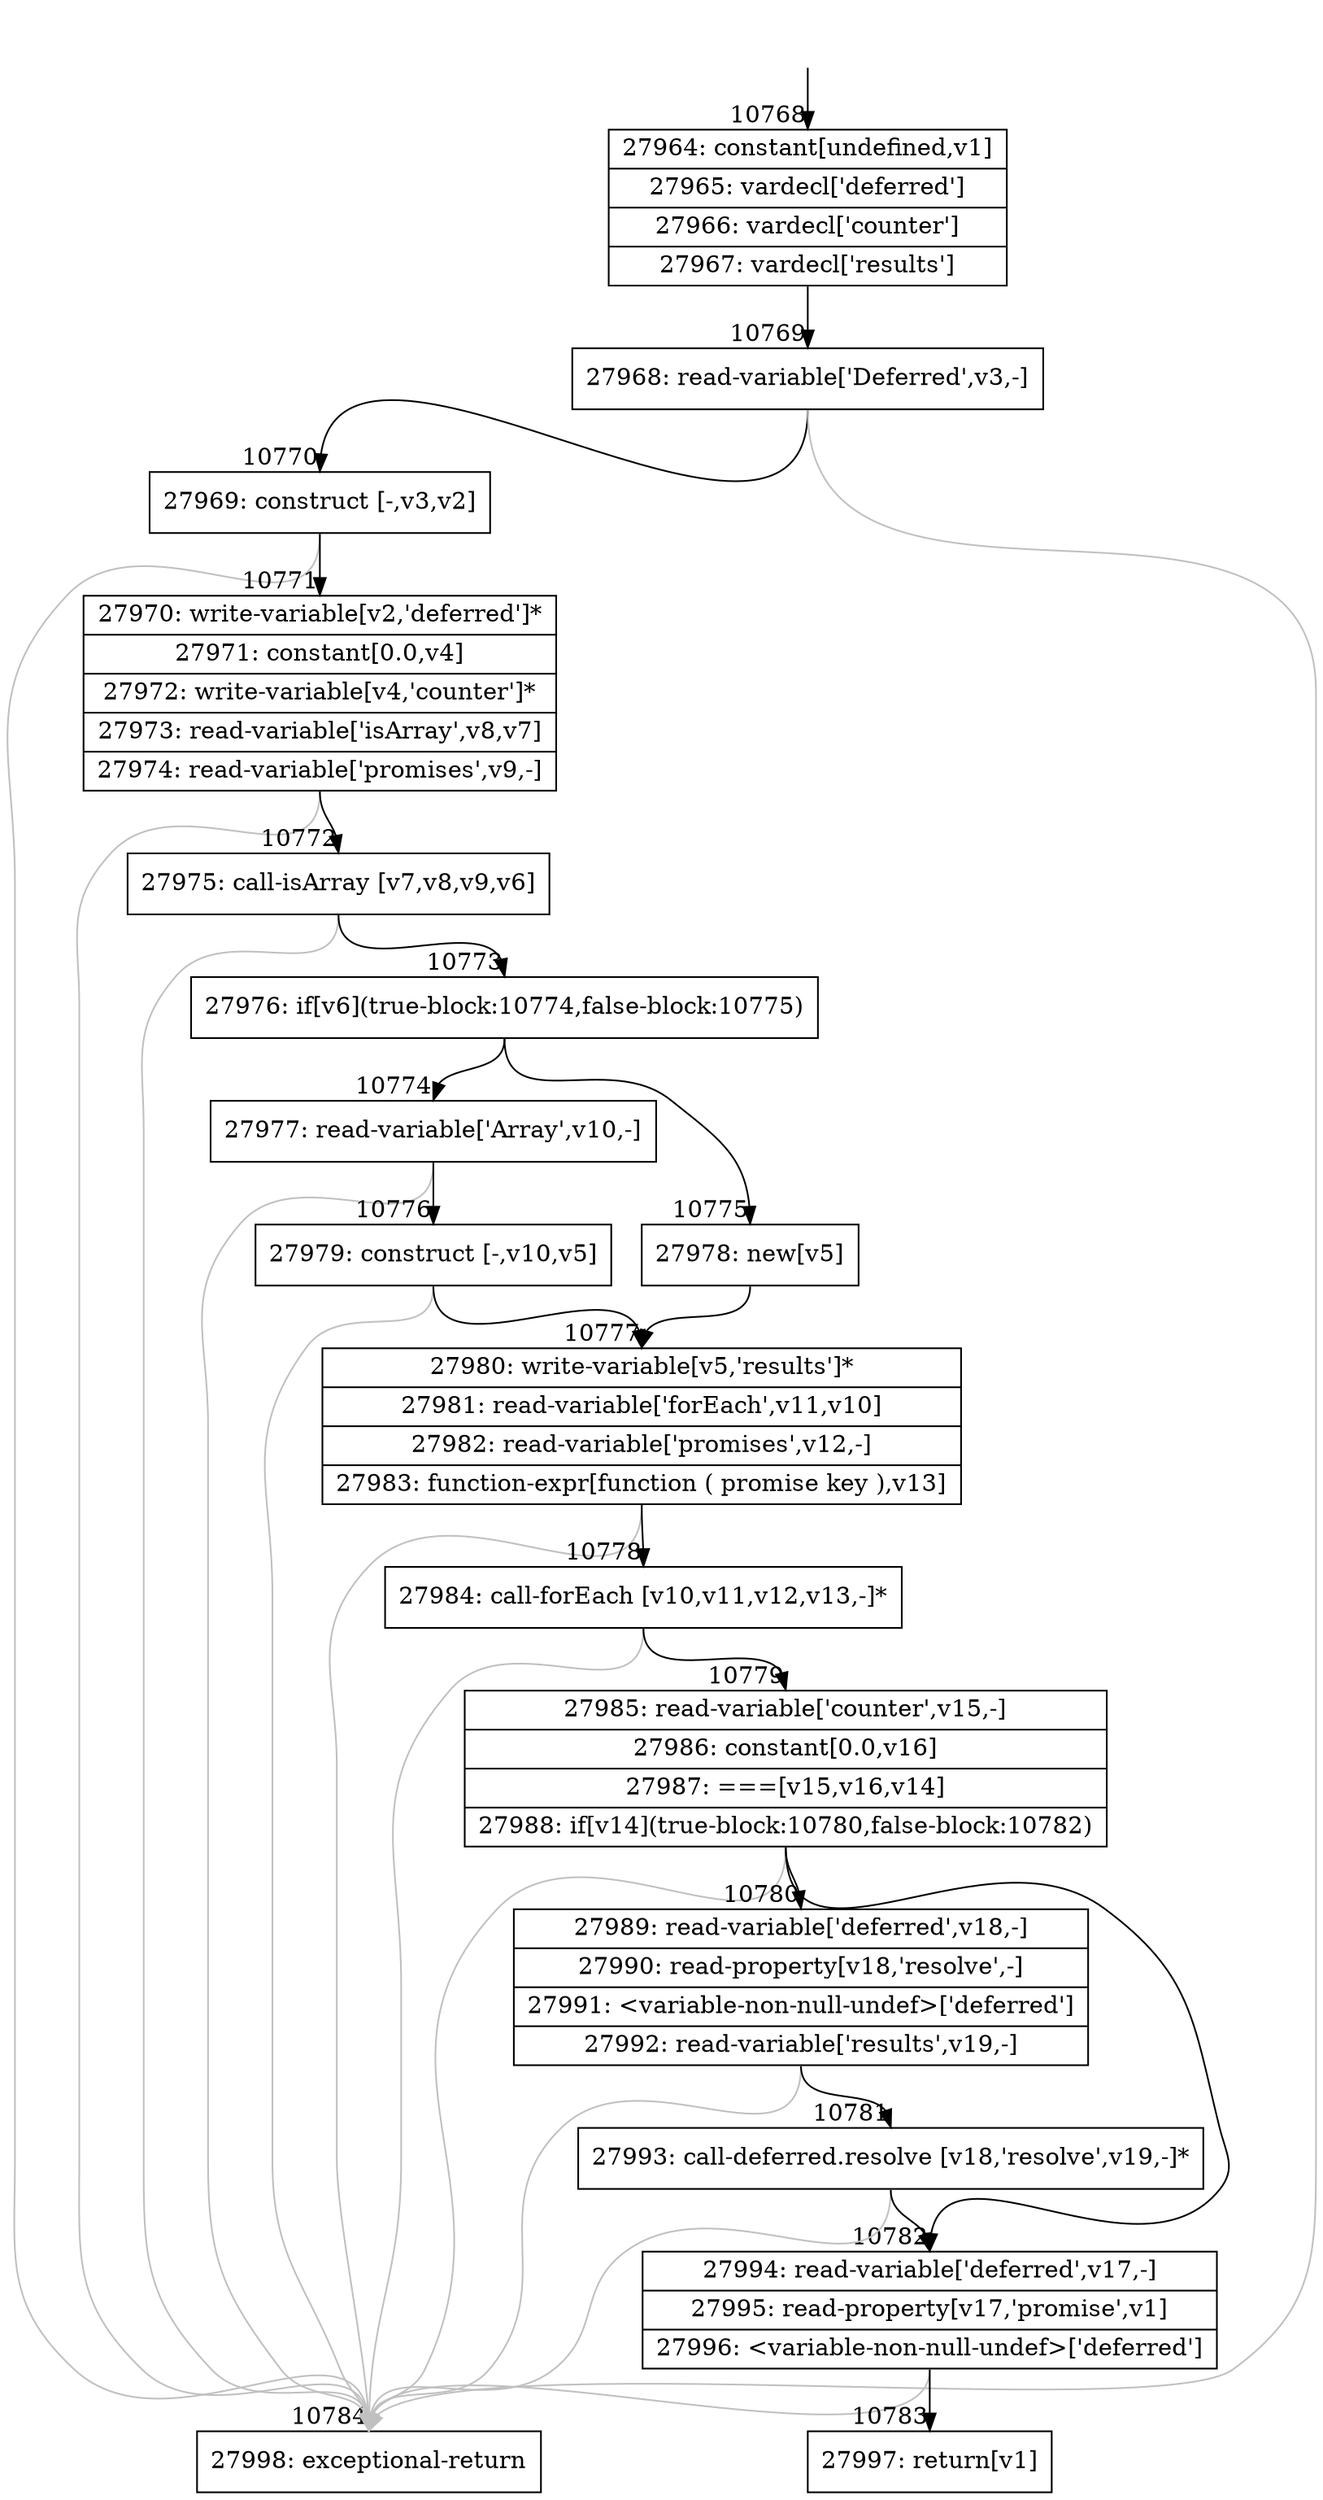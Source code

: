 digraph {
rankdir="TD"
BB_entry826[shape=none,label=""];
BB_entry826 -> BB10768 [tailport=s, headport=n, headlabel="    10768"]
BB10768 [shape=record label="{27964: constant[undefined,v1]|27965: vardecl['deferred']|27966: vardecl['counter']|27967: vardecl['results']}" ] 
BB10768 -> BB10769 [tailport=s, headport=n, headlabel="      10769"]
BB10769 [shape=record label="{27968: read-variable['Deferred',v3,-]}" ] 
BB10769 -> BB10770 [tailport=s, headport=n, headlabel="      10770"]
BB10769 -> BB10784 [tailport=s, headport=n, color=gray, headlabel="      10784"]
BB10770 [shape=record label="{27969: construct [-,v3,v2]}" ] 
BB10770 -> BB10771 [tailport=s, headport=n, headlabel="      10771"]
BB10770 -> BB10784 [tailport=s, headport=n, color=gray]
BB10771 [shape=record label="{27970: write-variable[v2,'deferred']*|27971: constant[0.0,v4]|27972: write-variable[v4,'counter']*|27973: read-variable['isArray',v8,v7]|27974: read-variable['promises',v9,-]}" ] 
BB10771 -> BB10772 [tailport=s, headport=n, headlabel="      10772"]
BB10771 -> BB10784 [tailport=s, headport=n, color=gray]
BB10772 [shape=record label="{27975: call-isArray [v7,v8,v9,v6]}" ] 
BB10772 -> BB10773 [tailport=s, headport=n, headlabel="      10773"]
BB10772 -> BB10784 [tailport=s, headport=n, color=gray]
BB10773 [shape=record label="{27976: if[v6](true-block:10774,false-block:10775)}" ] 
BB10773 -> BB10774 [tailport=s, headport=n, headlabel="      10774"]
BB10773 -> BB10775 [tailport=s, headport=n, headlabel="      10775"]
BB10774 [shape=record label="{27977: read-variable['Array',v10,-]}" ] 
BB10774 -> BB10776 [tailport=s, headport=n, headlabel="      10776"]
BB10774 -> BB10784 [tailport=s, headport=n, color=gray]
BB10775 [shape=record label="{27978: new[v5]}" ] 
BB10775 -> BB10777 [tailport=s, headport=n, headlabel="      10777"]
BB10776 [shape=record label="{27979: construct [-,v10,v5]}" ] 
BB10776 -> BB10777 [tailport=s, headport=n]
BB10776 -> BB10784 [tailport=s, headport=n, color=gray]
BB10777 [shape=record label="{27980: write-variable[v5,'results']*|27981: read-variable['forEach',v11,v10]|27982: read-variable['promises',v12,-]|27983: function-expr[function ( promise key ),v13]}" ] 
BB10777 -> BB10778 [tailport=s, headport=n, headlabel="      10778"]
BB10777 -> BB10784 [tailport=s, headport=n, color=gray]
BB10778 [shape=record label="{27984: call-forEach [v10,v11,v12,v13,-]*}" ] 
BB10778 -> BB10779 [tailport=s, headport=n, headlabel="      10779"]
BB10778 -> BB10784 [tailport=s, headport=n, color=gray]
BB10779 [shape=record label="{27985: read-variable['counter',v15,-]|27986: constant[0.0,v16]|27987: ===[v15,v16,v14]|27988: if[v14](true-block:10780,false-block:10782)}" ] 
BB10779 -> BB10780 [tailport=s, headport=n, headlabel="      10780"]
BB10779 -> BB10782 [tailport=s, headport=n, headlabel="      10782"]
BB10779 -> BB10784 [tailport=s, headport=n, color=gray]
BB10780 [shape=record label="{27989: read-variable['deferred',v18,-]|27990: read-property[v18,'resolve',-]|27991: \<variable-non-null-undef\>['deferred']|27992: read-variable['results',v19,-]}" ] 
BB10780 -> BB10781 [tailport=s, headport=n, headlabel="      10781"]
BB10780 -> BB10784 [tailport=s, headport=n, color=gray]
BB10781 [shape=record label="{27993: call-deferred.resolve [v18,'resolve',v19,-]*}" ] 
BB10781 -> BB10782 [tailport=s, headport=n]
BB10781 -> BB10784 [tailport=s, headport=n, color=gray]
BB10782 [shape=record label="{27994: read-variable['deferred',v17,-]|27995: read-property[v17,'promise',v1]|27996: \<variable-non-null-undef\>['deferred']}" ] 
BB10782 -> BB10783 [tailport=s, headport=n, headlabel="      10783"]
BB10782 -> BB10784 [tailport=s, headport=n, color=gray]
BB10783 [shape=record label="{27997: return[v1]}" ] 
BB10784 [shape=record label="{27998: exceptional-return}" ] 
//#$~ 14802
}
